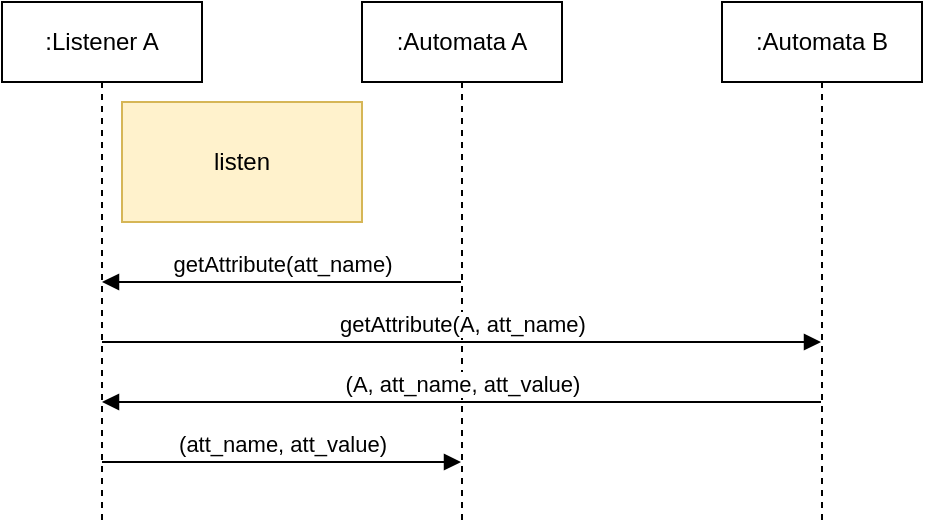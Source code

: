 <mxfile version="13.7.3" type="device"><diagram id="ncX5dICCSZwwmFwc69Cd" name="Pagina-1"><mxGraphModel dx="1422" dy="822" grid="1" gridSize="10" guides="1" tooltips="1" connect="1" arrows="1" fold="1" page="1" pageScale="1" pageWidth="827" pageHeight="1169" math="0" shadow="0"><root><mxCell id="0"/><mxCell id="1" parent="0"/><mxCell id="rw7jAgea7ybLiYGv9hfR-1" value=":Listener A" style="shape=umlLifeline;perimeter=lifelinePerimeter;whiteSpace=wrap;html=1;container=1;collapsible=0;recursiveResize=0;outlineConnect=0;" vertex="1" parent="1"><mxGeometry x="40" y="100" width="100" height="260" as="geometry"/></mxCell><mxCell id="rw7jAgea7ybLiYGv9hfR-3" value=":Automata A" style="shape=umlLifeline;perimeter=lifelinePerimeter;whiteSpace=wrap;html=1;container=1;collapsible=0;recursiveResize=0;outlineConnect=0;" vertex="1" parent="1"><mxGeometry x="220" y="100" width="100" height="260" as="geometry"/></mxCell><mxCell id="rw7jAgea7ybLiYGv9hfR-4" value=":Automata B" style="shape=umlLifeline;perimeter=lifelinePerimeter;whiteSpace=wrap;html=1;container=1;collapsible=0;recursiveResize=0;outlineConnect=0;" vertex="1" parent="1"><mxGeometry x="400" y="100" width="100" height="260" as="geometry"/></mxCell><mxCell id="rw7jAgea7ybLiYGv9hfR-5" value="listen" style="rounded=0;whiteSpace=wrap;html=1;fillColor=#fff2cc;strokeColor=#d6b656;" vertex="1" parent="1"><mxGeometry x="100" y="150" width="120" height="60" as="geometry"/></mxCell><mxCell id="rw7jAgea7ybLiYGv9hfR-10" value="getAttribute(att_name)" style="html=1;verticalAlign=bottom;endArrow=block;" edge="1" parent="1" source="rw7jAgea7ybLiYGv9hfR-3" target="rw7jAgea7ybLiYGv9hfR-1"><mxGeometry width="80" relative="1" as="geometry"><mxPoint x="190" y="270" as="sourcePoint"/><mxPoint x="270" y="270" as="targetPoint"/><Array as="points"><mxPoint x="220" y="240"/></Array></mxGeometry></mxCell><mxCell id="rw7jAgea7ybLiYGv9hfR-11" value="getAttribute(A, att_name)" style="html=1;verticalAlign=bottom;endArrow=block;" edge="1" parent="1" source="rw7jAgea7ybLiYGv9hfR-1" target="rw7jAgea7ybLiYGv9hfR-4"><mxGeometry width="80" relative="1" as="geometry"><mxPoint x="160" y="360" as="sourcePoint"/><mxPoint x="240" y="360" as="targetPoint"/><Array as="points"><mxPoint x="390" y="270"/></Array></mxGeometry></mxCell><mxCell id="rw7jAgea7ybLiYGv9hfR-12" value="(att_name, att_value)" style="html=1;verticalAlign=bottom;endArrow=block;" edge="1" parent="1" source="rw7jAgea7ybLiYGv9hfR-1" target="rw7jAgea7ybLiYGv9hfR-3"><mxGeometry width="80" relative="1" as="geometry"><mxPoint x="190" y="450" as="sourcePoint"/><mxPoint x="270" y="450" as="targetPoint"/><Array as="points"><mxPoint x="210" y="330"/></Array></mxGeometry></mxCell><mxCell id="rw7jAgea7ybLiYGv9hfR-13" value="(A, att_name, att_value)" style="html=1;verticalAlign=bottom;endArrow=block;" edge="1" parent="1" source="rw7jAgea7ybLiYGv9hfR-4" target="rw7jAgea7ybLiYGv9hfR-1"><mxGeometry width="80" relative="1" as="geometry"><mxPoint x="340" y="510" as="sourcePoint"/><mxPoint x="420" y="510" as="targetPoint"/><Array as="points"><mxPoint x="350" y="300"/></Array></mxGeometry></mxCell></root></mxGraphModel></diagram></mxfile>